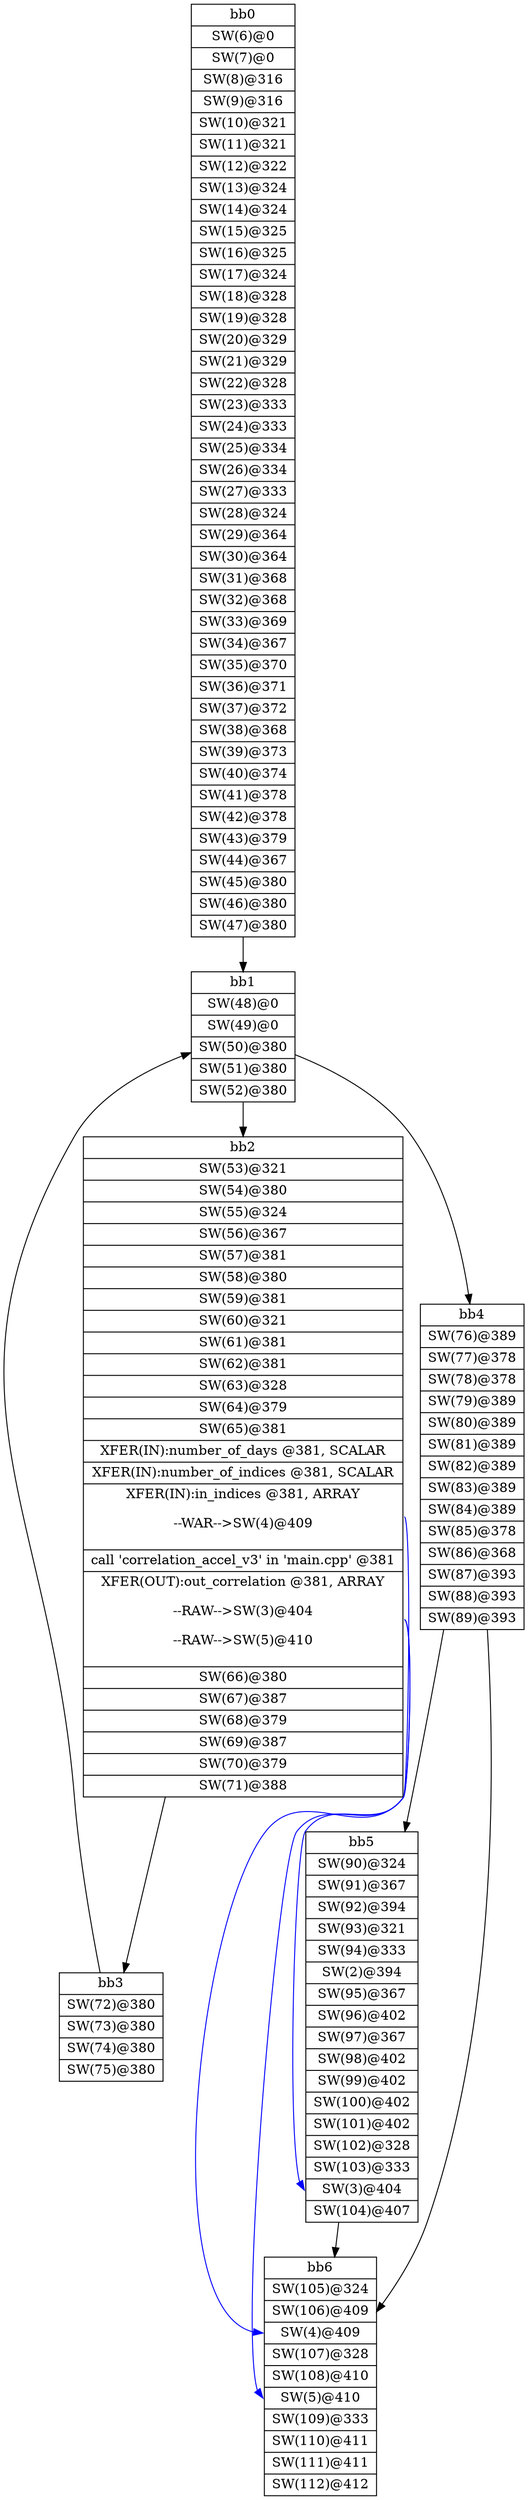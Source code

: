 digraph CDFG {
node [shape=record];
bb0 [shape=record, label = "{bb0|<x0x2042b40>SW(6)@0\n|<x0x2042c10>SW(7)@0\n|<x0x20442b0>SW(8)@316\n|<x0x20444f0>SW(9)@316\n|<x0x2044730>SW(10)@321\n|<x0x2044960>SW(11)@321\n|<x0x2044b90>SW(12)@322\n|<x0x2044dc0>SW(13)@324\n|<x0x2044ff0>SW(14)@324\n|<x0x2045220>SW(15)@325\n|<x0x2045470>SW(16)@325\n|<x0x2045680>SW(17)@324\n|<x0x20458c0>SW(18)@328\n|<x0x2045af0>SW(19)@328\n|<x0x2045d20>SW(20)@329\n|<x0x2045f70>SW(21)@329\n|<x0x203e950>SW(22)@328\n|<x0x203eb40>SW(23)@333\n|<x0x203ed70>SW(24)@333\n|<x0x203efa0>SW(25)@334\n|<x0x203f1f0>SW(26)@334\n|<x0x203f400>SW(27)@333\n|<x0x203f640>SW(28)@324\n|<x0x203f870>SW(29)@364\n|<x0x203fa80>SW(30)@364\n|<x0x203fca0>SW(31)@368\n|<x0x203fed0>SW(32)@368\n|<x0x20400e0>SW(33)@369\n|<x0x2040330>SW(34)@367\n|<x0x2040580>SW(35)@370\n|<x0x20407f0>SW(36)@371\n|<x0x2046e10>SW(37)@372\n|<x0x2047060>SW(38)@368\n|<x0x20472a0>SW(39)@373\n|<x0x2047500>SW(40)@374\n|<x0x2047750>SW(41)@378\n|<x0x2047970>SW(42)@378\n|<x0x2047bb0>SW(43)@379\n|<x0x2047de0>SW(44)@367\n|<x0x2048030>SW(45)@380\n|<x0x2048250>SW(46)@380\n|<x0x2048490>SW(47)@380\n}"];
bb1 [shape=record, label = "{bb1|<x0x2048830>SW(48)@0\n|<x0x20489a0>SW(49)@0\n|<x0x2048b40>SW(50)@380\n|<x0x2048e40>SW(51)@380\n|<x0x2048fc0>SW(52)@380\n}"];
bb2 [shape=record, label = "{bb2|<x0x2048710>SW(53)@321\n|<x0x2049590>SW(54)@380\n|<x0x20497c0>SW(55)@324\n|<x0x20499f0>SW(56)@367\n|<x0x2049c40>SW(57)@381\n|<x0x2049e60>SW(58)@380\n|<x0x204a090>SW(59)@381\n|<x0x204a2a0>SW(60)@321\n|<x0x204a4d0>SW(61)@381\n|<x0x204a6e0>SW(62)@381\n|<x0x204a900>SW(63)@328\n|<x0x204ab30>SW(64)@379\n|<x0x204ad60>SW(65)@381\n|<x0x2051fa0>XFER(IN):number_of_days @381, SCALAR\n|<x0x2052060>XFER(IN):number_of_indices @381, SCALAR\n|<x0x2052140>XFER(IN):in_indices @381, ARRAY\n\n--WAR--\>SW(4)@409\n\n|<x0x2038e60>call 'correlation_accel_v3' in 'main.cpp' @381\n|<x0x2053630>XFER(OUT):out_correlation @381, ARRAY\n\n--RAW--\>SW(3)@404\n\n--RAW--\>SW(5)@410\n\n|<x0x204b000>SW(66)@380\n|<x0x204b1c0>SW(67)@387\n|<x0x204b3d0>SW(68)@379\n|<x0x204b600>SW(69)@387\n|<x0x204b820>SW(70)@379\n|<x0x204ba60>SW(71)@388\n}"];
bb3 [shape=record, label = "{bb3|<x0x204bda0>SW(72)@380\n|<x0x204bfd0>SW(73)@380\n|<x0x204c1e0>SW(74)@380\n|<x0x204c420>SW(75)@380\n}"];
bb4 [shape=record, label = "{bb4|<x0x204c830>SW(76)@389\n|<x0x204ca20>SW(77)@378\n|<x0x204cc60>SW(78)@378\n|<x0x204ce90>SW(79)@389\n|<x0x204d120>SW(80)@389\n|<x0x204d2e0>SW(81)@389\n|<x0x204d4f0>SW(82)@389\n|<x0x204d700>SW(83)@389\n|<x0x204d960>SW(84)@389\n|<x0x204db80>SW(85)@378\n|<x0x204ddc0>SW(86)@368\n|<x0x204e000>SW(87)@393\n|<x0x204e210>SW(88)@393\n|<x0x204e420>SW(89)@393\n}"];
bb5 [shape=record, label = "{bb5|<x0x204e770>SW(90)@324\n|<x0x204e9a0>SW(91)@367\n|<x0x204ebf0>SW(92)@394\n|<x0x204ee10>SW(93)@321\n|<x0x204f040>SW(94)@333\n|<x0x203e850>SW(2)@394\n|<x0x204f2f0>SW(95)@367\n|<x0x204f4b0>SW(96)@402\n|<x0x204f6d0>SW(97)@367\n|<x0x204f920>SW(98)@402\n|<x0x204fb30>SW(99)@402\n|<x0x204fd40>SW(100)@402\n|<x0x204ff50>SW(101)@402\n|<x0x2050190>SW(102)@328\n|<x0x20503c0>SW(103)@333\n|<x0x203e530>SW(3)@404\n|<x0x2050610>SW(104)@407\n}"];
bb6 [shape=record, label = "{bb6|<x0x2050950>SW(105)@324\n|<x0x2050b80>SW(106)@409\n|<x0x2041a50>SW(4)@409\n|<x0x2050db0>SW(107)@328\n|<x0x2050fe0>SW(108)@410\n|<x0x2041e90>SW(5)@410\n|<x0x2051210>SW(109)@333\n|<x0x20514e0>SW(110)@411\n|<x0x20516a0>SW(111)@411\n|<x0x20518b0>SW(112)@412\n}"];
bb0 -> bb1
bb1 -> bb2
bb1 -> bb4
bb2 -> bb3
bb3 -> bb1
bb4 -> bb5
bb4 -> bb6
bb5 -> bb6
bb2:x0x2052140 -> bb6:x0x2041a50[color=blue]
bb2:x0x2053630 -> bb5:x0x203e530[color=blue]
bb2:x0x2053630 -> bb6:x0x2041e90[color=blue]
}
